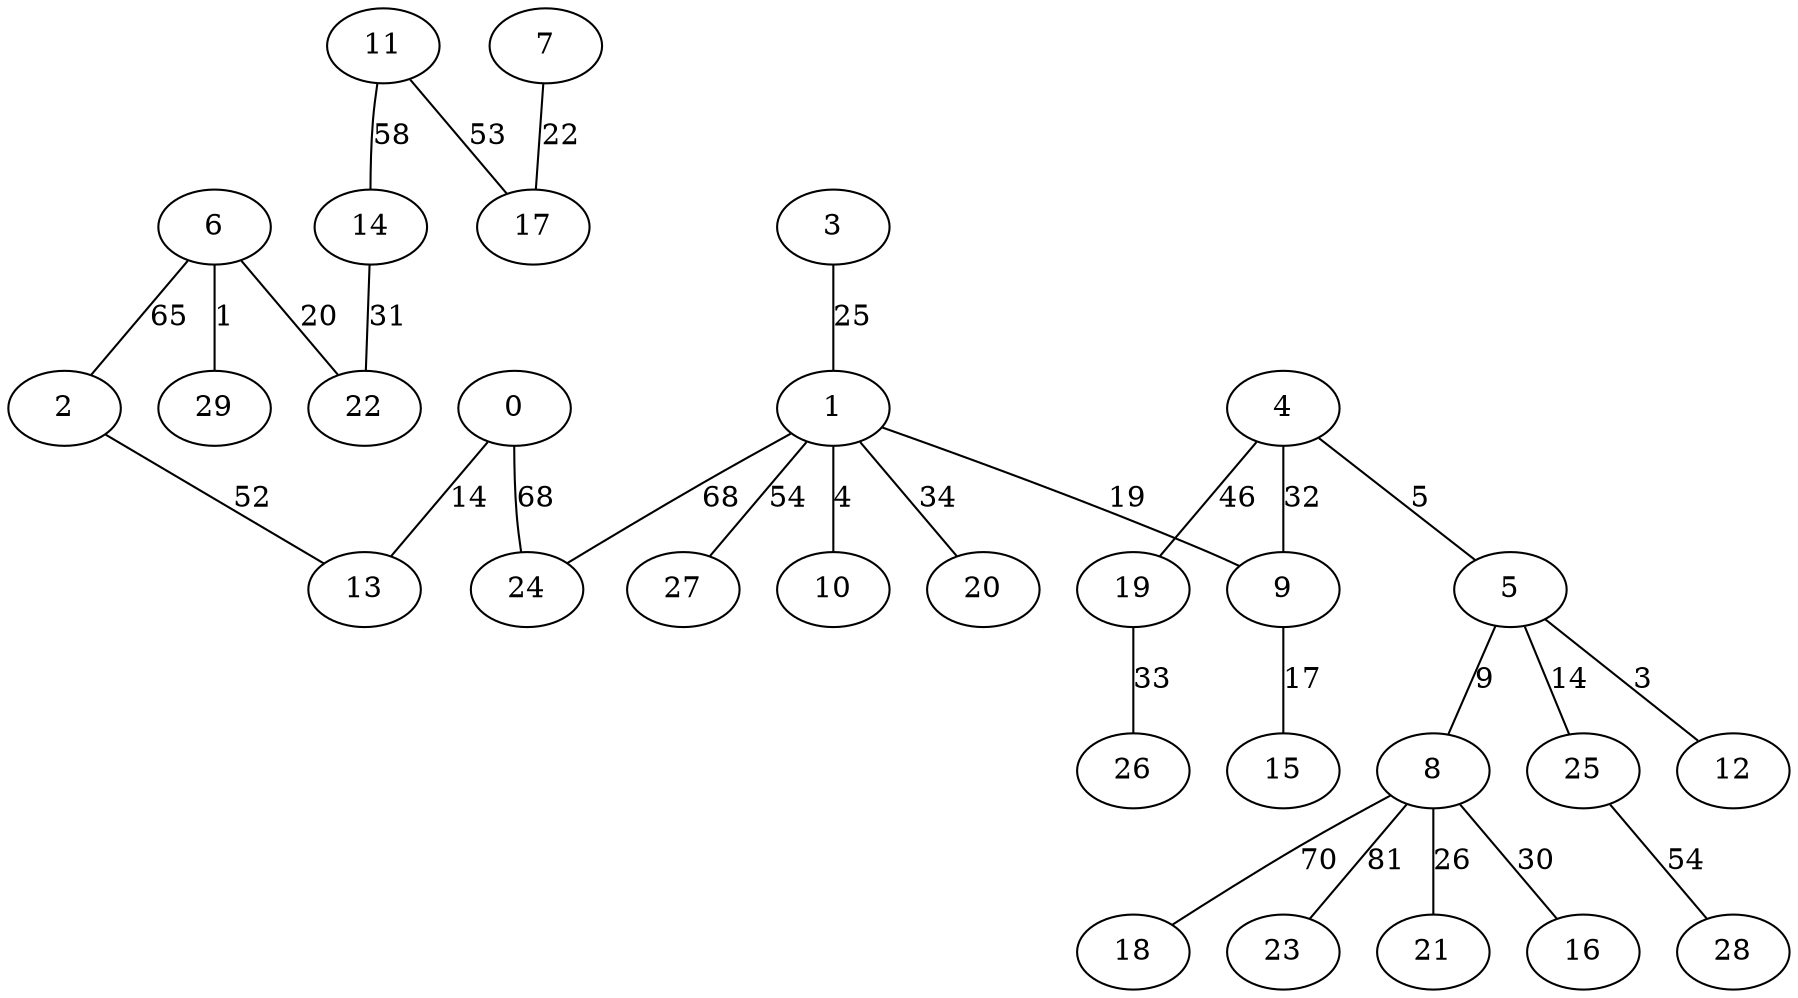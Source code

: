 graph {
  6 -- 29 [label="1"];
  5 -- 12 [label="3"];
  1 -- 10 [label="4"];
  4 -- 5 [label="5"];
  5 -- 8 [label="9"];
  0 -- 13 [label="14"];
  5 -- 25 [label="14"];
  9 -- 15 [label="17"];
  1 -- 9 [label="19"];
  6 -- 22 [label="20"];
  7 -- 17 [label="22"];
  3 -- 1 [label="25"];
  8 -- 21 [label="26"];
  8 -- 16 [label="30"];
  14 -- 22 [label="31"];
  4 -- 9 [label="32"];
  19 -- 26 [label="33"];
  1 -- 20 [label="34"];
  4 -- 19 [label="46"];
  2 -- 13 [label="52"];
  11 -- 17 [label="53"];
  1 -- 27 [label="54"];
  25 -- 28 [label="54"];
  11 -- 14 [label="58"];
  6 -- 2 [label="65"];
  0 -- 24 [label="68"];
  1 -- 24 [label="68"];
  8 -- 18 [label="70"];
  8 -- 23 [label="81"];
}